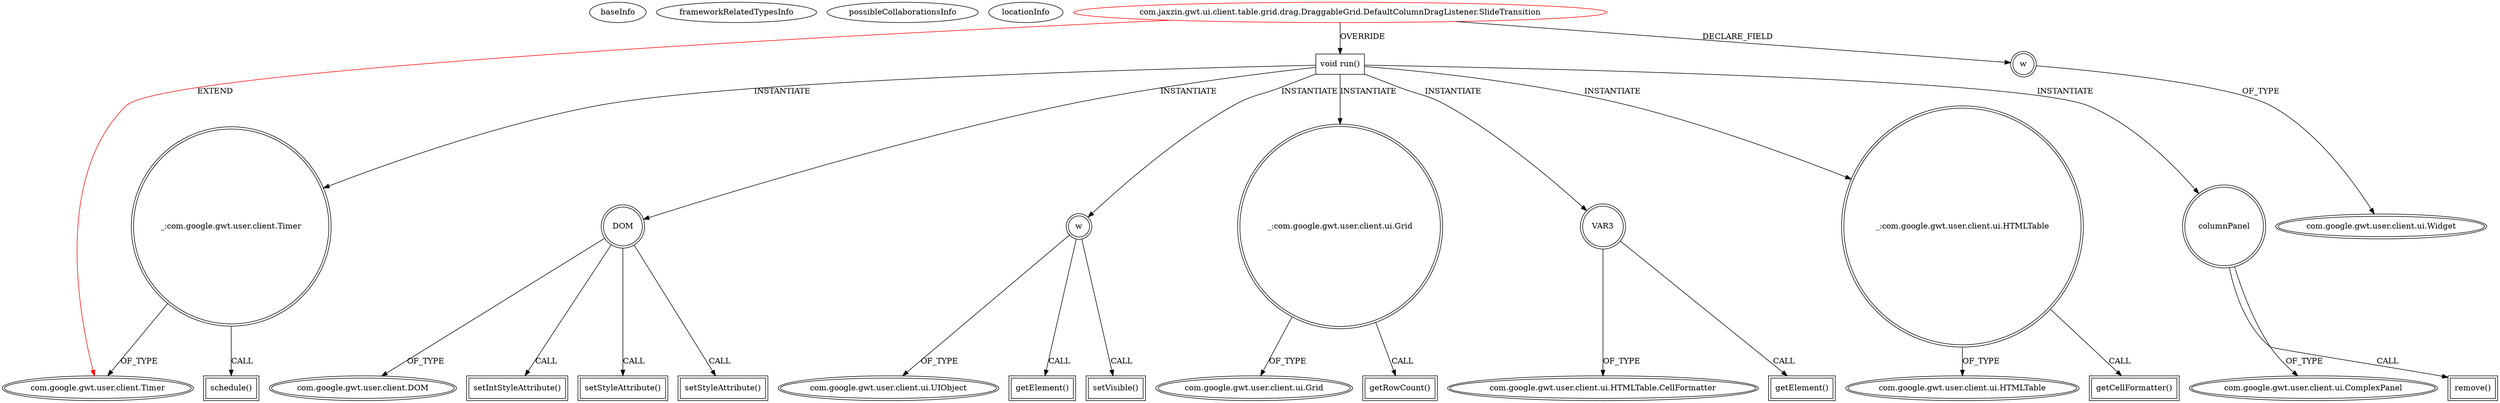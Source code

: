 digraph {
baseInfo[graphId=3141,category="extension_graph",isAnonymous=false,possibleRelation=false]
frameworkRelatedTypesInfo[0="com.google.gwt.user.client.Timer"]
possibleCollaborationsInfo[]
locationInfo[projectName="jaxzin-gwt-common-widgets",filePath="/jaxzin-gwt-common-widgets/gwt-common-widgets-master/src/com/jaxzin/gwt/ui/client/table/grid/drag/DraggableGrid.java",contextSignature="SlideTransition",graphId="3141"]
0[label="com.jaxzin.gwt.ui.client.table.grid.drag.DraggableGrid.DefaultColumnDragListener.SlideTransition",vertexType="ROOT_CLIENT_CLASS_DECLARATION",isFrameworkType=false,color=red]
1[label="com.google.gwt.user.client.Timer",vertexType="FRAMEWORK_CLASS_TYPE",isFrameworkType=true,peripheries=2]
2[label="w",vertexType="FIELD_DECLARATION",isFrameworkType=true,peripheries=2,shape=circle]
3[label="com.google.gwt.user.client.ui.Widget",vertexType="FRAMEWORK_CLASS_TYPE",isFrameworkType=true,peripheries=2]
4[label="void run()",vertexType="OVERRIDING_METHOD_DECLARATION",isFrameworkType=false,shape=box]
5[label="DOM",vertexType="VARIABLE_EXPRESION",isFrameworkType=true,peripheries=2,shape=circle]
7[label="com.google.gwt.user.client.DOM",vertexType="FRAMEWORK_CLASS_TYPE",isFrameworkType=true,peripheries=2]
6[label="setIntStyleAttribute()",vertexType="INSIDE_CALL",isFrameworkType=true,peripheries=2,shape=box]
8[label="w",vertexType="VARIABLE_EXPRESION",isFrameworkType=true,peripheries=2,shape=circle]
10[label="com.google.gwt.user.client.ui.UIObject",vertexType="FRAMEWORK_CLASS_TYPE",isFrameworkType=true,peripheries=2]
9[label="getElement()",vertexType="INSIDE_CALL",isFrameworkType=true,peripheries=2,shape=box]
11[label="_:com.google.gwt.user.client.ui.Grid",vertexType="VARIABLE_EXPRESION",isFrameworkType=true,peripheries=2,shape=circle]
13[label="com.google.gwt.user.client.ui.Grid",vertexType="FRAMEWORK_CLASS_TYPE",isFrameworkType=true,peripheries=2]
12[label="getRowCount()",vertexType="INSIDE_CALL",isFrameworkType=true,peripheries=2,shape=box]
14[label="VAR3",vertexType="VARIABLE_EXPRESION",isFrameworkType=true,peripheries=2,shape=circle]
16[label="com.google.gwt.user.client.ui.HTMLTable.CellFormatter",vertexType="FRAMEWORK_CLASS_TYPE",isFrameworkType=true,peripheries=2]
15[label="getElement()",vertexType="INSIDE_CALL",isFrameworkType=true,peripheries=2,shape=box]
17[label="_:com.google.gwt.user.client.ui.HTMLTable",vertexType="VARIABLE_EXPRESION",isFrameworkType=true,peripheries=2,shape=circle]
19[label="com.google.gwt.user.client.ui.HTMLTable",vertexType="FRAMEWORK_CLASS_TYPE",isFrameworkType=true,peripheries=2]
18[label="getCellFormatter()",vertexType="INSIDE_CALL",isFrameworkType=true,peripheries=2,shape=box]
21[label="setStyleAttribute()",vertexType="INSIDE_CALL",isFrameworkType=true,peripheries=2,shape=box]
23[label="setStyleAttribute()",vertexType="INSIDE_CALL",isFrameworkType=true,peripheries=2,shape=box]
25[label="setVisible()",vertexType="INSIDE_CALL",isFrameworkType=true,peripheries=2,shape=box]
26[label="columnPanel",vertexType="VARIABLE_EXPRESION",isFrameworkType=true,peripheries=2,shape=circle]
28[label="com.google.gwt.user.client.ui.ComplexPanel",vertexType="FRAMEWORK_CLASS_TYPE",isFrameworkType=true,peripheries=2]
27[label="remove()",vertexType="INSIDE_CALL",isFrameworkType=true,peripheries=2,shape=box]
29[label="_:com.google.gwt.user.client.Timer",vertexType="VARIABLE_EXPRESION",isFrameworkType=true,peripheries=2,shape=circle]
30[label="schedule()",vertexType="INSIDE_CALL",isFrameworkType=true,peripheries=2,shape=box]
0->1[label="EXTEND",color=red]
0->2[label="DECLARE_FIELD"]
2->3[label="OF_TYPE"]
0->4[label="OVERRIDE"]
4->5[label="INSTANTIATE"]
5->7[label="OF_TYPE"]
5->6[label="CALL"]
4->8[label="INSTANTIATE"]
8->10[label="OF_TYPE"]
8->9[label="CALL"]
4->11[label="INSTANTIATE"]
11->13[label="OF_TYPE"]
11->12[label="CALL"]
4->14[label="INSTANTIATE"]
14->16[label="OF_TYPE"]
14->15[label="CALL"]
4->17[label="INSTANTIATE"]
17->19[label="OF_TYPE"]
17->18[label="CALL"]
5->21[label="CALL"]
5->23[label="CALL"]
8->25[label="CALL"]
4->26[label="INSTANTIATE"]
26->28[label="OF_TYPE"]
26->27[label="CALL"]
4->29[label="INSTANTIATE"]
29->1[label="OF_TYPE"]
29->30[label="CALL"]
}
